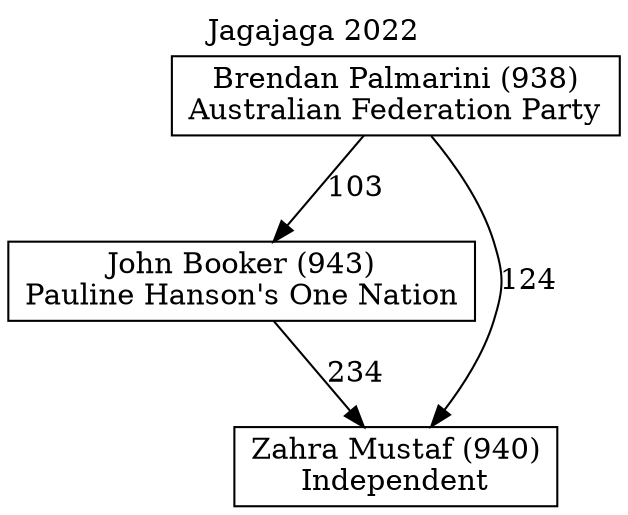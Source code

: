 // House preference flow
digraph "Zahra Mustaf (940)_Jagajaga_2022" {
	graph [label="Jagajaga 2022" labelloc=t mclimit=10]
	node [shape=box]
	"John Booker (943)" [label="John Booker (943)
Pauline Hanson's One Nation"]
	"Brendan Palmarini (938)" [label="Brendan Palmarini (938)
Australian Federation Party"]
	"Zahra Mustaf (940)" [label="Zahra Mustaf (940)
Independent"]
	"Brendan Palmarini (938)" -> "Zahra Mustaf (940)" [label=124]
	"John Booker (943)" -> "Zahra Mustaf (940)" [label=234]
	"Brendan Palmarini (938)" -> "John Booker (943)" [label=103]
}
